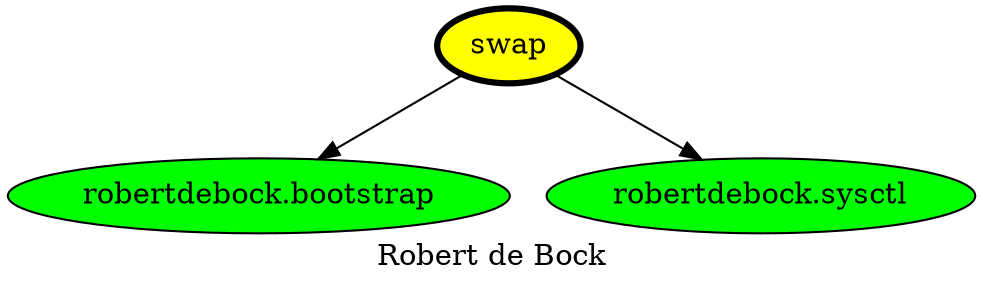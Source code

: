 digraph PhiloDilemma {
  label = "Robert de Bock" ;
  overlap=false
  {
    "swap" [fillcolor=yellow style=filled penwidth=3]
    "robertdebock.bootstrap" [fillcolor=green style=filled]
    "robertdebock.sysctl" [fillcolor=green style=filled]
  }
  "swap" -> "robertdebock.bootstrap"
  "swap" -> "robertdebock.sysctl"
}
